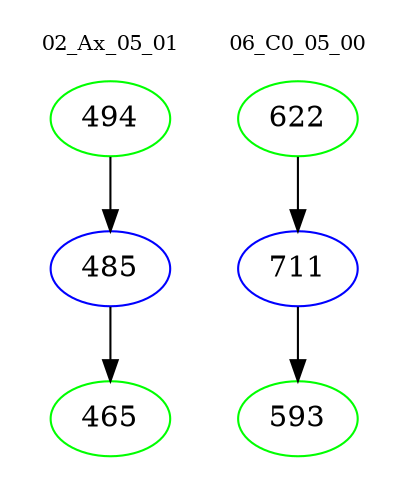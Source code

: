 digraph{
subgraph cluster_0 {
color = white
label = "02_Ax_05_01";
fontsize=10;
T0_494 [label="494", color="green"]
T0_494 -> T0_485 [color="black"]
T0_485 [label="485", color="blue"]
T0_485 -> T0_465 [color="black"]
T0_465 [label="465", color="green"]
}
subgraph cluster_1 {
color = white
label = "06_C0_05_00";
fontsize=10;
T1_622 [label="622", color="green"]
T1_622 -> T1_711 [color="black"]
T1_711 [label="711", color="blue"]
T1_711 -> T1_593 [color="black"]
T1_593 [label="593", color="green"]
}
}
